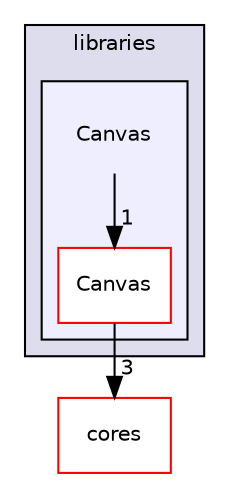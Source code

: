 digraph "libraries/Canvas" {
  compound=true
  node [ fontsize="10", fontname="Helvetica"];
  edge [ labelfontsize="10", labelfontname="Helvetica"];
  subgraph clusterdir_bc0718b08fb2015b8e59c47b2805f60c {
    graph [ bgcolor="#ddddee", pencolor="black", label="libraries" fontname="Helvetica", fontsize="10", URL="dir_bc0718b08fb2015b8e59c47b2805f60c.html"]
  subgraph clusterdir_356af1d24bd31439031a6e788a46a189 {
    graph [ bgcolor="#eeeeff", pencolor="black", label="" URL="dir_356af1d24bd31439031a6e788a46a189.html"];
    dir_356af1d24bd31439031a6e788a46a189 [shape=plaintext label="Canvas"];
    dir_10288b54646f532b6184431839f4b2dd [shape=box label="Canvas" color="red" fillcolor="white" style="filled" URL="dir_10288b54646f532b6184431839f4b2dd.html"];
  }
  }
  dir_51d9c9f08f6806a0f97badf342e5b4d7 [shape=box label="cores" fillcolor="white" style="filled" color="red" URL="dir_51d9c9f08f6806a0f97badf342e5b4d7.html"];
  dir_10288b54646f532b6184431839f4b2dd->dir_51d9c9f08f6806a0f97badf342e5b4d7 [headlabel="3", labeldistance=1.5 headhref="dir_000018_000000.html"];
  dir_356af1d24bd31439031a6e788a46a189->dir_10288b54646f532b6184431839f4b2dd [headlabel="1", labeldistance=1.5 headhref="dir_000017_000018.html"];
}
